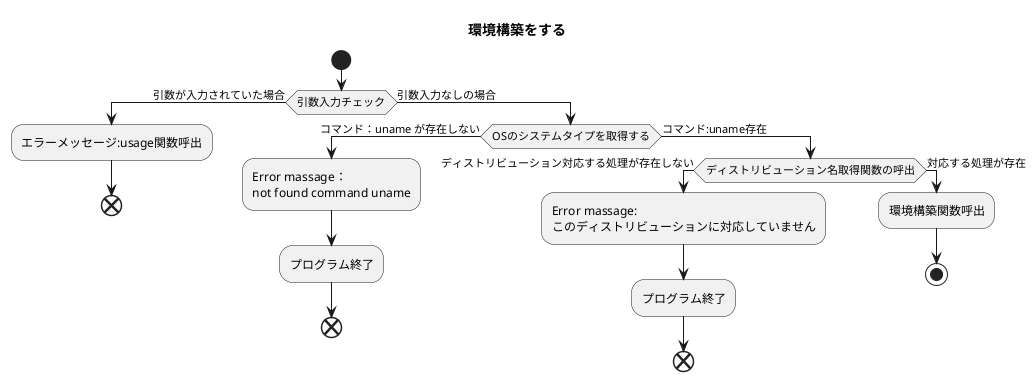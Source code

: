 @startuml
title 環境構築をする
start
if (引数入力チェック) then (引数が入力されていた場合)
    :エラーメッセージ:usage関数呼出;
    end
else (引数入力なしの場合)
    if(OSのシステムタイプを取得する) then (コマンド：uname が存在しない)
        :Error massage：
        not found command uname;
        :プログラム終了;
        end
    else(コマンド:uname存在)
        if (ディストリビューション名取得関数の呼出) then(ディストリビューション対応する処理が存在しない)
            :Error massage:
            このディストリビューションに対応していません;
            :プログラム終了;
            end
        else(対応する処理が存在)
            :環境構築関数呼出;
stop
@enduml